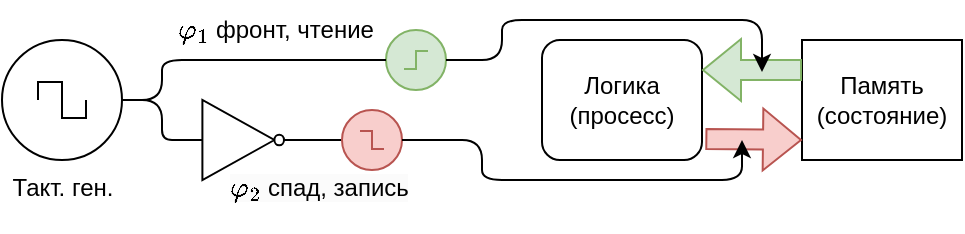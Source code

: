<mxfile version="21.2.8" type="device" pages="3">
  <diagram name="1 Tick" id="zvh1ClumfJUhQ_RyYi_K">
    <mxGraphModel dx="1430" dy="844" grid="1" gridSize="10" guides="1" tooltips="1" connect="1" arrows="1" fold="1" page="1" pageScale="1" pageWidth="826" pageHeight="1169" math="1" shadow="0">
      <root>
        <mxCell id="0" />
        <mxCell id="1" parent="0" />
        <mxCell id="bt58ZJd7bi6er9XFPNhq-24" style="edgeStyle=orthogonalEdgeStyle;rounded=0;orthogonalLoop=1;jettySize=auto;html=1;exitX=1;exitY=0.5;exitDx=0;exitDy=0;exitPerimeter=0;endArrow=none;endFill=0;" parent="1" source="bt58ZJd7bi6er9XFPNhq-17" target="bt58ZJd7bi6er9XFPNhq-22" edge="1">
          <mxGeometry relative="1" as="geometry" />
        </mxCell>
        <mxCell id="bt58ZJd7bi6er9XFPNhq-17" value="" style="verticalLabelPosition=bottom;shadow=0;dashed=0;align=center;html=1;verticalAlign=top;shape=mxgraph.electrical.logic_gates.inverter_2" parent="1" vertex="1">
          <mxGeometry x="200" y="80" width="60" height="40" as="geometry" />
        </mxCell>
        <mxCell id="bt58ZJd7bi6er9XFPNhq-23" style="edgeStyle=orthogonalEdgeStyle;rounded=1;orthogonalLoop=1;jettySize=auto;html=1;exitX=1;exitY=0.5;exitDx=0;exitDy=0;exitPerimeter=0;entryX=0;entryY=0.5;entryDx=0;entryDy=0;entryPerimeter=0;endArrow=none;endFill=0;" parent="1" source="bt58ZJd7bi6er9XFPNhq-20" target="bt58ZJd7bi6er9XFPNhq-17" edge="1">
          <mxGeometry relative="1" as="geometry">
            <Array as="points">
              <mxPoint x="190" y="80" />
              <mxPoint x="190" y="100" />
              <mxPoint x="200" y="100" />
            </Array>
          </mxGeometry>
        </mxCell>
        <mxCell id="bt58ZJd7bi6er9XFPNhq-20" value="Такт. ген." style="pointerEvents=1;verticalLabelPosition=bottom;shadow=0;dashed=0;align=center;html=1;verticalAlign=top;shape=mxgraph.electrical.signal_sources.source;aspect=fixed;points=[[0.5,0,0],[1,0.5,0],[0.5,1,0],[0,0.5,0]];elSignalType=square;" parent="1" vertex="1">
          <mxGeometry x="110" y="50" width="60" height="60" as="geometry" />
        </mxCell>
        <mxCell id="bt58ZJd7bi6er9XFPNhq-21" value="" style="pointerEvents=1;verticalLabelPosition=bottom;shadow=0;dashed=0;align=center;html=1;verticalAlign=top;shape=mxgraph.electrical.signal_sources.source;aspect=fixed;points=[[0.5,0,0],[1,0.5,0],[0.5,1,0],[0,0.5,0]];elSignalType=stepOn;fillColor=#d5e8d4;strokeColor=#82b366;" parent="1" vertex="1">
          <mxGeometry x="302" y="45" width="30" height="30" as="geometry" />
        </mxCell>
        <mxCell id="bt58ZJd7bi6er9XFPNhq-22" value="" style="pointerEvents=1;verticalLabelPosition=bottom;shadow=0;dashed=0;align=center;html=1;verticalAlign=top;shape=mxgraph.electrical.signal_sources.source;aspect=fixed;points=[[0.5,0,0],[1,0.5,0],[0.5,1,0],[0,0.5,0]];elSignalType=stepOff;fillColor=#f8cecc;strokeColor=#b85450;" parent="1" vertex="1">
          <mxGeometry x="280" y="85" width="30" height="30" as="geometry" />
        </mxCell>
        <mxCell id="bt58ZJd7bi6er9XFPNhq-25" style="edgeStyle=orthogonalEdgeStyle;rounded=1;orthogonalLoop=1;jettySize=auto;html=1;endArrow=none;endFill=0;entryX=0;entryY=0.5;entryDx=0;entryDy=0;entryPerimeter=0;exitX=1;exitY=0.5;exitDx=0;exitDy=0;exitPerimeter=0;" parent="1" source="bt58ZJd7bi6er9XFPNhq-20" target="bt58ZJd7bi6er9XFPNhq-21" edge="1">
          <mxGeometry relative="1" as="geometry">
            <mxPoint x="180" y="30" as="sourcePoint" />
            <mxPoint x="330" y="110" as="targetPoint" />
            <Array as="points">
              <mxPoint x="190" y="80" />
              <mxPoint x="190" y="60" />
              <mxPoint x="300" y="60" />
            </Array>
          </mxGeometry>
        </mxCell>
        <mxCell id="iwIHgVPykzlz2s_K22On-1" value="Память&lt;br&gt;(состояние)" style="rounded=0;whiteSpace=wrap;html=1;" parent="1" vertex="1">
          <mxGeometry x="510" y="50" width="80" height="60" as="geometry" />
        </mxCell>
        <mxCell id="iwIHgVPykzlz2s_K22On-2" value="`\varphi_1` фронт, чтение" style="text;html=1;strokeColor=none;fillColor=none;align=center;verticalAlign=middle;whiteSpace=wrap;rounded=0;" parent="1" vertex="1">
          <mxGeometry x="192" y="30" width="110" height="30" as="geometry" />
        </mxCell>
        <mxCell id="iwIHgVPykzlz2s_K22On-3" value="&lt;span style=&quot;color: rgb(0, 0, 0); font-family: Helvetica; font-size: 12px; font-style: normal; font-variant-ligatures: normal; font-variant-caps: normal; font-weight: 400; letter-spacing: normal; orphans: 2; text-align: center; text-indent: 0px; text-transform: none; widows: 2; word-spacing: 0px; -webkit-text-stroke-width: 0px; background-color: rgb(251, 251, 251); text-decoration-thickness: initial; text-decoration-style: initial; text-decoration-color: initial; float: none; display: inline !important;&quot;&gt;`\varphi_2` спад, запись&lt;/span&gt;" style="text;whiteSpace=wrap;html=1;" parent="1" vertex="1">
          <mxGeometry x="222" y="110" width="110" height="20" as="geometry" />
        </mxCell>
        <mxCell id="iwIHgVPykzlz2s_K22On-4" value="Логика&lt;br&gt;(просесс)" style="rounded=1;whiteSpace=wrap;html=1;" parent="1" vertex="1">
          <mxGeometry x="380" y="50" width="80" height="60" as="geometry" />
        </mxCell>
        <mxCell id="iwIHgVPykzlz2s_K22On-5" value="" style="shape=flexArrow;endArrow=classic;html=1;rounded=0;exitX=0;exitY=0.25;exitDx=0;exitDy=0;entryX=1;entryY=0.25;entryDx=0;entryDy=0;fillColor=#d5e8d4;strokeColor=#82b366;" parent="1" source="iwIHgVPykzlz2s_K22On-1" target="iwIHgVPykzlz2s_K22On-4" edge="1">
          <mxGeometry width="50" height="50" relative="1" as="geometry">
            <mxPoint x="330" y="170" as="sourcePoint" />
            <mxPoint x="380" y="120" as="targetPoint" />
          </mxGeometry>
        </mxCell>
        <mxCell id="iwIHgVPykzlz2s_K22On-6" value="" style="shape=flexArrow;endArrow=classic;html=1;rounded=0;exitX=1.021;exitY=0.824;exitDx=0;exitDy=0;exitPerimeter=0;entryX=0;entryY=0.833;entryDx=0;entryDy=0;entryPerimeter=0;fillColor=#f8cecc;strokeColor=#b85450;" parent="1" source="iwIHgVPykzlz2s_K22On-4" target="iwIHgVPykzlz2s_K22On-1" edge="1">
          <mxGeometry width="50" height="50" relative="1" as="geometry">
            <mxPoint x="330" y="170" as="sourcePoint" />
            <mxPoint x="380" y="120" as="targetPoint" />
          </mxGeometry>
        </mxCell>
        <mxCell id="iwIHgVPykzlz2s_K22On-8" style="edgeStyle=orthogonalEdgeStyle;rounded=1;orthogonalLoop=1;jettySize=auto;html=1;" parent="1" source="bt58ZJd7bi6er9XFPNhq-22" edge="1">
          <mxGeometry relative="1" as="geometry">
            <mxPoint x="480" y="100" as="targetPoint" />
            <Array as="points">
              <mxPoint x="350" y="100" />
              <mxPoint x="350" y="120" />
              <mxPoint x="480" y="120" />
            </Array>
          </mxGeometry>
        </mxCell>
        <mxCell id="iwIHgVPykzlz2s_K22On-7" style="edgeStyle=orthogonalEdgeStyle;rounded=1;orthogonalLoop=1;jettySize=auto;html=1;exitX=1;exitY=0.5;exitDx=0;exitDy=0;exitPerimeter=0;" parent="1" source="bt58ZJd7bi6er9XFPNhq-21" edge="1">
          <mxGeometry relative="1" as="geometry">
            <mxPoint x="490" y="66" as="targetPoint" />
            <Array as="points">
              <mxPoint x="360" y="60" />
              <mxPoint x="360" y="40" />
              <mxPoint x="490" y="40" />
            </Array>
          </mxGeometry>
        </mxCell>
      </root>
    </mxGraphModel>
  </diagram>
  <diagram name="1 Tick Cycle CPU" id="F5f5Ti8R0j29oytXDM0X">
    <mxGraphModel dx="1333" dy="844" grid="1" gridSize="10" guides="1" tooltips="1" connect="1" arrows="1" fold="1" page="1" pageScale="1" pageWidth="826" pageHeight="1169" math="1" shadow="0">
      <root>
        <mxCell id="lsG5hgqnDB9UViKPinTX-0" />
        <mxCell id="lsG5hgqnDB9UViKPinTX-1" parent="lsG5hgqnDB9UViKPinTX-0" />
        <mxCell id="lsG5hgqnDB9UViKPinTX-2" value="Логика" style="rounded=1;whiteSpace=wrap;html=1;fillColor=#f5f5f5;strokeColor=#666666;fontColor=#333333;" vertex="1" parent="lsG5hgqnDB9UViKPinTX-1">
          <mxGeometry x="230" y="40" width="160" height="70" as="geometry" />
        </mxCell>
        <mxCell id="lsG5hgqnDB9UViKPinTX-3" value="Память&lt;br&gt;кода" style="rounded=0;whiteSpace=wrap;html=1;" vertex="1" parent="lsG5hgqnDB9UViKPinTX-1">
          <mxGeometry x="80" y="40" width="120" height="60" as="geometry" />
        </mxCell>
        <mxCell id="lsG5hgqnDB9UViKPinTX-4" value="Регистры" style="rounded=0;whiteSpace=wrap;html=1;fillColor=#f5f5f5;strokeColor=#666666;fontColor=#333333;" vertex="1" parent="lsG5hgqnDB9UViKPinTX-1">
          <mxGeometry x="230" y="140" width="160" height="60" as="geometry" />
        </mxCell>
        <mxCell id="lsG5hgqnDB9UViKPinTX-5" value="Память&lt;br&gt;данных" style="rounded=0;whiteSpace=wrap;html=1;" vertex="1" parent="lsG5hgqnDB9UViKPinTX-1">
          <mxGeometry x="430" y="40" width="120" height="80" as="geometry" />
        </mxCell>
        <mxCell id="lsG5hgqnDB9UViKPinTX-13" value="" style="edgeStyle=orthogonalEdgeStyle;rounded=1;orthogonalLoop=1;jettySize=auto;html=1;" edge="1" parent="lsG5hgqnDB9UViKPinTX-1" source="lsG5hgqnDB9UViKPinTX-15" target="lsG5hgqnDB9UViKPinTX-3">
          <mxGeometry relative="1" as="geometry" />
        </mxCell>
        <mxCell id="lsG5hgqnDB9UViKPinTX-14" value="" style="edgeStyle=orthogonalEdgeStyle;rounded=0;orthogonalLoop=1;jettySize=auto;html=1;" edge="1" parent="lsG5hgqnDB9UViKPinTX-1" source="lsG5hgqnDB9UViKPinTX-15" target="lsG5hgqnDB9UViKPinTX-4">
          <mxGeometry relative="1" as="geometry" />
        </mxCell>
        <mxCell id="lsG5hgqnDB9UViKPinTX-15" value="" style="pointerEvents=1;verticalLabelPosition=bottom;shadow=0;dashed=0;align=center;html=1;verticalAlign=top;shape=mxgraph.electrical.signal_sources.source;aspect=fixed;points=[[0.5,0,0],[1,0.5,0],[0.5,1,0],[0,0.5,0]];elSignalType=stepOn;fillColor=#d5e8d4;strokeColor=#82b366;" vertex="1" parent="lsG5hgqnDB9UViKPinTX-1">
          <mxGeometry x="110" y="140" width="60" height="60" as="geometry" />
        </mxCell>
        <mxCell id="lsG5hgqnDB9UViKPinTX-16" value="" style="edgeStyle=orthogonalEdgeStyle;rounded=1;orthogonalLoop=1;jettySize=auto;html=1;entryX=0.25;entryY=1;entryDx=0;entryDy=0;" edge="1" parent="lsG5hgqnDB9UViKPinTX-1" source="lsG5hgqnDB9UViKPinTX-18" target="lsG5hgqnDB9UViKPinTX-5">
          <mxGeometry relative="1" as="geometry" />
        </mxCell>
        <mxCell id="lsG5hgqnDB9UViKPinTX-17" value="" style="edgeStyle=orthogonalEdgeStyle;rounded=0;orthogonalLoop=1;jettySize=auto;html=1;" edge="1" parent="lsG5hgqnDB9UViKPinTX-1" source="lsG5hgqnDB9UViKPinTX-18" target="lsG5hgqnDB9UViKPinTX-4">
          <mxGeometry relative="1" as="geometry" />
        </mxCell>
        <mxCell id="lsG5hgqnDB9UViKPinTX-18" value="" style="pointerEvents=1;verticalLabelPosition=bottom;shadow=0;dashed=0;align=center;html=1;verticalAlign=top;shape=mxgraph.electrical.signal_sources.source;aspect=fixed;points=[[0.5,0,0],[1,0.5,0],[0.5,1,0],[0,0.5,0]];elSignalType=stepOff;fillColor=#f8cecc;strokeColor=#b85450;" vertex="1" parent="lsG5hgqnDB9UViKPinTX-1">
          <mxGeometry x="430" y="140" width="60" height="60" as="geometry" />
        </mxCell>
        <mxCell id="lsG5hgqnDB9UViKPinTX-19" value="" style="shape=flexArrow;endArrow=classic;html=1;rounded=0;exitX=1;exitY=0.25;exitDx=0;exitDy=0;fillColor=#d5e8d4;strokeColor=#82b366;entryX=-0.001;entryY=0.21;entryDx=0;entryDy=0;entryPerimeter=0;" edge="1" parent="lsG5hgqnDB9UViKPinTX-1" source="lsG5hgqnDB9UViKPinTX-3" target="lsG5hgqnDB9UViKPinTX-2">
          <mxGeometry width="50" height="50" relative="1" as="geometry">
            <mxPoint x="320" y="150" as="sourcePoint" />
            <mxPoint x="370" y="100" as="targetPoint" />
          </mxGeometry>
        </mxCell>
        <mxCell id="lsG5hgqnDB9UViKPinTX-20" value="" style="shape=flexArrow;endArrow=classic;html=1;rounded=0;fillColor=#d5e8d4;strokeColor=#82b366;exitX=0.25;exitY=0;exitDx=0;exitDy=0;entryX=0.25;entryY=1;entryDx=0;entryDy=0;" edge="1" parent="lsG5hgqnDB9UViKPinTX-1">
          <mxGeometry width="50" height="50" relative="1" as="geometry">
            <mxPoint x="293" y="140" as="sourcePoint" />
            <mxPoint x="293" y="100" as="targetPoint" />
            <Array as="points">
              <mxPoint x="293" y="130" />
            </Array>
          </mxGeometry>
        </mxCell>
        <mxCell id="lsG5hgqnDB9UViKPinTX-21" value="" style="shape=flexArrow;endArrow=classic;html=1;rounded=0;fillColor=#d5e8d4;strokeColor=#82b366;entryX=1;entryY=0.25;entryDx=0;entryDy=0;exitX=-0.01;exitY=0.189;exitDx=0;exitDy=0;exitPerimeter=0;" edge="1" parent="lsG5hgqnDB9UViKPinTX-1">
          <mxGeometry width="50" height="50" relative="1" as="geometry">
            <mxPoint x="429.8" y="46.12" as="sourcePoint" />
            <mxPoint x="391" y="46.5" as="targetPoint" />
          </mxGeometry>
        </mxCell>
        <mxCell id="lsG5hgqnDB9UViKPinTX-22" value="" style="shape=flexArrow;endArrow=classic;html=1;rounded=0;fillColor=#f8cecc;strokeColor=#b85450;exitX=0.75;exitY=1;exitDx=0;exitDy=0;entryX=0.75;entryY=0;entryDx=0;entryDy=0;" edge="1" parent="lsG5hgqnDB9UViKPinTX-1">
          <mxGeometry width="50" height="50" relative="1" as="geometry">
            <mxPoint x="327" y="100" as="sourcePoint" />
            <mxPoint x="327" y="140" as="targetPoint" />
          </mxGeometry>
        </mxCell>
        <mxCell id="lsG5hgqnDB9UViKPinTX-23" value="" style="shape=flexArrow;endArrow=classic;html=1;rounded=0;fillColor=#f8cecc;strokeColor=#b85450;exitX=0.996;exitY=0.57;exitDx=0;exitDy=0;entryX=0;entryY=0.5;entryDx=0;entryDy=0;exitPerimeter=0;" edge="1" parent="lsG5hgqnDB9UViKPinTX-1">
          <mxGeometry width="50" height="50" relative="1" as="geometry">
            <mxPoint x="389.36" y="68.9" as="sourcePoint" />
            <mxPoint x="430" y="69" as="targetPoint" />
          </mxGeometry>
        </mxCell>
        <mxCell id="lsG5hgqnDB9UViKPinTX-24" value="" style="edgeStyle=orthogonalEdgeStyle;rounded=1;orthogonalLoop=1;jettySize=auto;html=1;exitX=0.5;exitY=1;exitDx=0;exitDy=0;exitPerimeter=0;entryX=0.75;entryY=1;entryDx=0;entryDy=0;" edge="1" parent="lsG5hgqnDB9UViKPinTX-1" source="lsG5hgqnDB9UViKPinTX-15" target="lsG5hgqnDB9UViKPinTX-5">
          <mxGeometry relative="1" as="geometry">
            <mxPoint x="180" y="180" as="sourcePoint" />
            <mxPoint x="490" y="110" as="targetPoint" />
            <Array as="points">
              <mxPoint x="140" y="210" />
              <mxPoint x="520" y="210" />
            </Array>
          </mxGeometry>
        </mxCell>
        <mxCell id="lsG5hgqnDB9UViKPinTX-25" value="" style="shape=flexArrow;endArrow=classic;html=1;rounded=0;exitX=0.125;exitY=0;exitDx=0;exitDy=0;exitPerimeter=0;fillColor=#d5e8d4;strokeColor=#82b366;entryX=0.994;entryY=0.871;entryDx=0;entryDy=0;entryPerimeter=0;" edge="1" parent="lsG5hgqnDB9UViKPinTX-1">
          <mxGeometry width="50" height="50" relative="1" as="geometry">
            <mxPoint x="250" y="149" as="sourcePoint" />
            <mxPoint x="199.28" y="95.26" as="targetPoint" />
            <Array as="points">
              <mxPoint x="250" y="95" />
            </Array>
          </mxGeometry>
        </mxCell>
        <mxCell id="lsG5hgqnDB9UViKPinTX-26" value="Адрес&lt;br&gt;команды" style="edgeLabel;html=1;align=center;verticalAlign=middle;resizable=0;points=[];fillOpacity=0;" vertex="1" connectable="0" parent="lsG5hgqnDB9UViKPinTX-25">
          <mxGeometry x="-0.472" y="7" relative="1" as="geometry">
            <mxPoint x="-28" y="2" as="offset" />
          </mxGeometry>
        </mxCell>
        <mxCell id="lsG5hgqnDB9UViKPinTX-27" value="" style="shape=flexArrow;endArrow=classic;html=1;rounded=0;fillColor=#d5e8d4;strokeColor=#82b366;entryX=0;entryY=0.75;entryDx=0;entryDy=0;" edge="1" parent="lsG5hgqnDB9UViKPinTX-1" target="lsG5hgqnDB9UViKPinTX-5">
          <mxGeometry width="50" height="50" relative="1" as="geometry">
            <mxPoint x="370" y="150" as="sourcePoint" />
            <mxPoint x="430" y="110" as="targetPoint" />
            <Array as="points">
              <mxPoint x="370" y="100" />
            </Array>
          </mxGeometry>
        </mxCell>
        <mxCell id="lsG5hgqnDB9UViKPinTX-28" value="Адрес&lt;br&gt;данных" style="edgeLabel;html=1;align=center;verticalAlign=middle;resizable=0;points=[];fillOpacity=0;" vertex="1" connectable="0" parent="lsG5hgqnDB9UViKPinTX-27">
          <mxGeometry x="-0.472" y="7" relative="1" as="geometry">
            <mxPoint x="38" y="6" as="offset" />
          </mxGeometry>
        </mxCell>
      </root>
    </mxGraphModel>
  </diagram>
  <diagram name="N Tick Cycle CPU" id="P8cJqEmcrxTcqDTiLwB2">
    <mxGraphModel dx="986" dy="582" grid="1" gridSize="10" guides="1" tooltips="1" connect="1" arrows="1" fold="1" page="1" pageScale="1" pageWidth="826" pageHeight="1169" math="1" shadow="0">
      <root>
        <mxCell id="SqhAHllP9h4cFv_LCBJW-0" />
        <mxCell id="SqhAHllP9h4cFv_LCBJW-1" parent="SqhAHllP9h4cFv_LCBJW-0" />
        <mxCell id="SqhAHllP9h4cFv_LCBJW-3" value="Память (ОЗУ)" style="rounded=0;whiteSpace=wrap;html=1;" parent="SqhAHllP9h4cFv_LCBJW-1" vertex="1">
          <mxGeometry x="280" y="210" width="160" height="60" as="geometry" />
        </mxCell>
        <mxCell id="SqhAHllP9h4cFv_LCBJW-4" value="Регистры,&lt;br&gt;досутпные программе" style="rounded=0;whiteSpace=wrap;html=1;fillColor=#f5f5f5;strokeColor=#666666;fontColor=#333333;" parent="SqhAHllP9h4cFv_LCBJW-1" vertex="1">
          <mxGeometry x="280" y="140" width="160" height="60" as="geometry" />
        </mxCell>
        <mxCell id="qUWsmXjBifcuY6idQ21d-1" value="" style="pointerEvents=1;verticalLabelPosition=bottom;shadow=0;dashed=0;align=center;html=1;verticalAlign=top;shape=mxgraph.electrical.signal_sources.source;aspect=fixed;points=[[0.5,0,0],[1,0.5,0],[0.5,1,0],[0,0.5,0]];elSignalType=square;fillColor=#d5e8d4;strokeColor=#82b366;" parent="SqhAHllP9h4cFv_LCBJW-1" vertex="1">
          <mxGeometry x="20" y="30" width="40" height="40" as="geometry" />
        </mxCell>
        <mxCell id="qUWsmXjBifcuY6idQ21d-2" value="" style="pointerEvents=1;verticalLabelPosition=bottom;shadow=0;dashed=0;align=center;html=1;verticalAlign=top;shape=mxgraph.electrical.signal_sources.source;aspect=fixed;points=[[0.5,0,0],[1,0.5,0],[0.5,1,0],[0,0.5,0]];elSignalType=square;fillColor=#dae8fc;strokeColor=#6c8ebf;" parent="SqhAHllP9h4cFv_LCBJW-1" vertex="1">
          <mxGeometry x="20" y="110" width="40" height="40" as="geometry" />
        </mxCell>
        <mxCell id="WMXLUA_0x5yA3NWt_1YX-0" value="" style="pointerEvents=1;verticalLabelPosition=bottom;shadow=0;dashed=0;align=center;html=1;verticalAlign=top;shape=mxgraph.electrical.signal_sources.source;aspect=fixed;points=[[0.5,0,0],[1,0.5,0],[0.5,1,0],[0,0.5,0]];elSignalType=square;fillColor=#f8cecc;strokeColor=#b85450;" parent="SqhAHllP9h4cFv_LCBJW-1" vertex="1">
          <mxGeometry x="20" y="200" width="40" height="40" as="geometry" />
        </mxCell>
        <mxCell id="7nuwE5riS8qfld_jY0tI-0" value="Чтение команд" style="rounded=1;whiteSpace=wrap;html=1;fillColor=#d5e8d4;strokeColor=#82b366;" parent="SqhAHllP9h4cFv_LCBJW-1" vertex="1">
          <mxGeometry x="160" y="70" width="100" height="40" as="geometry" />
        </mxCell>
        <mxCell id="7nuwE5riS8qfld_jY0tI-1" value="" style="endArrow=classic;html=1;rounded=1;fillColor=#d5e8d4;strokeColor=#82b366;strokeWidth=5;opacity=50;exitX=0;exitY=0.5;exitDx=0;exitDy=0;entryX=0.25;entryY=1;entryDx=0;entryDy=0;edgeStyle=orthogonalEdgeStyle;" parent="SqhAHllP9h4cFv_LCBJW-1" source="SqhAHllP9h4cFv_LCBJW-3" target="7nuwE5riS8qfld_jY0tI-0" edge="1">
          <mxGeometry width="50" height="50" relative="1" as="geometry">
            <mxPoint x="120" y="150" as="sourcePoint" />
            <mxPoint x="170" y="100" as="targetPoint" />
            <Array as="points">
              <mxPoint x="185" y="240" />
            </Array>
          </mxGeometry>
        </mxCell>
        <mxCell id="3J6eCkPjUt3saBESe2IX-0" value="" style="endArrow=classic;html=1;rounded=1;fillColor=#d5e8d4;strokeColor=#82b366;strokeWidth=5;opacity=50;exitX=0;exitY=0.5;exitDx=0;exitDy=0;entryX=0.75;entryY=1;entryDx=0;entryDy=0;edgeStyle=orthogonalEdgeStyle;" parent="SqhAHllP9h4cFv_LCBJW-1" source="SqhAHllP9h4cFv_LCBJW-4" target="7nuwE5riS8qfld_jY0tI-0" edge="1">
          <mxGeometry width="50" height="50" relative="1" as="geometry">
            <mxPoint x="140" y="160" as="sourcePoint" />
            <mxPoint x="210" y="110" as="targetPoint" />
            <Array as="points">
              <mxPoint x="235" y="170" />
            </Array>
          </mxGeometry>
        </mxCell>
        <mxCell id="3J6eCkPjUt3saBESe2IX-2" value="Команда&lt;br&gt;(служ. рег.)" style="rounded=0;whiteSpace=wrap;html=1;fillColor=#f5f5f5;fontColor=#333333;strokeColor=#666666;" parent="SqhAHllP9h4cFv_LCBJW-1" vertex="1">
          <mxGeometry x="220" y="20" width="80" height="40" as="geometry" />
        </mxCell>
        <mxCell id="3J6eCkPjUt3saBESe2IX-3" value="" style="endArrow=classic;html=1;rounded=1;fillColor=#d5e8d4;strokeColor=#82b366;strokeWidth=5;opacity=50;exitX=0.25;exitY=0;exitDx=0;exitDy=0;entryX=0;entryY=0.5;entryDx=0;entryDy=0;edgeStyle=orthogonalEdgeStyle;" parent="SqhAHllP9h4cFv_LCBJW-1" source="7nuwE5riS8qfld_jY0tI-0" target="3J6eCkPjUt3saBESe2IX-2" edge="1">
          <mxGeometry width="50" height="50" relative="1" as="geometry">
            <mxPoint x="140" y="190" as="sourcePoint" />
            <mxPoint x="170" y="110" as="targetPoint" />
          </mxGeometry>
        </mxCell>
        <mxCell id="3J6eCkPjUt3saBESe2IX-5" value="Исполение" style="rounded=1;whiteSpace=wrap;html=1;fillColor=#dae8fc;strokeColor=#6c8ebf;" parent="SqhAHllP9h4cFv_LCBJW-1" vertex="1">
          <mxGeometry x="310" y="70" width="100" height="40" as="geometry" />
        </mxCell>
        <mxCell id="3J6eCkPjUt3saBESe2IX-6" value="" style="endArrow=classic;html=1;rounded=1;fillColor=#dae8fc;strokeColor=#6c8ebf;strokeWidth=5;opacity=50;exitX=1;exitY=0.5;exitDx=0;exitDy=0;edgeStyle=orthogonalEdgeStyle;" parent="SqhAHllP9h4cFv_LCBJW-1" source="3J6eCkPjUt3saBESe2IX-2" edge="1">
          <mxGeometry width="50" height="50" relative="1" as="geometry">
            <mxPoint x="220" y="80" as="sourcePoint" />
            <mxPoint x="330" y="70" as="targetPoint" />
          </mxGeometry>
        </mxCell>
        <mxCell id="3J6eCkPjUt3saBESe2IX-7" value="" style="endArrow=classic;html=1;rounded=1;fillColor=#dae8fc;strokeColor=#6c8ebf;strokeWidth=5;opacity=50;edgeStyle=orthogonalEdgeStyle;" parent="SqhAHllP9h4cFv_LCBJW-1" source="SqhAHllP9h4cFv_LCBJW-4" target="3J6eCkPjUt3saBESe2IX-5" edge="1">
          <mxGeometry width="50" height="50" relative="1" as="geometry">
            <mxPoint x="290" y="70" as="sourcePoint" />
            <mxPoint x="320" y="100" as="targetPoint" />
          </mxGeometry>
        </mxCell>
        <mxCell id="3J6eCkPjUt3saBESe2IX-8" value="Результат&lt;br&gt;(служ. рег.)" style="rounded=0;whiteSpace=wrap;html=1;fillColor=#f5f5f5;fontColor=#333333;strokeColor=#666666;" parent="SqhAHllP9h4cFv_LCBJW-1" vertex="1">
          <mxGeometry x="423" y="20" width="80" height="40" as="geometry" />
        </mxCell>
        <mxCell id="3J6eCkPjUt3saBESe2IX-9" value="" style="endArrow=classic;html=1;rounded=1;fillColor=#dae8fc;strokeColor=#6c8ebf;strokeWidth=5;opacity=50;edgeStyle=orthogonalEdgeStyle;entryX=0;entryY=0.5;entryDx=0;entryDy=0;exitX=0.75;exitY=0;exitDx=0;exitDy=0;" parent="SqhAHllP9h4cFv_LCBJW-1" source="3J6eCkPjUt3saBESe2IX-5" target="3J6eCkPjUt3saBESe2IX-8" edge="1">
          <mxGeometry width="50" height="50" relative="1" as="geometry">
            <mxPoint x="290" y="70" as="sourcePoint" />
            <mxPoint x="320" y="100" as="targetPoint" />
          </mxGeometry>
        </mxCell>
        <mxCell id="3J6eCkPjUt3saBESe2IX-10" value="Запись" style="rounded=1;whiteSpace=wrap;html=1;fillColor=#f8cecc;strokeColor=#b85450;" parent="SqhAHllP9h4cFv_LCBJW-1" vertex="1">
          <mxGeometry x="470" y="70" width="100" height="40" as="geometry" />
        </mxCell>
        <mxCell id="3J6eCkPjUt3saBESe2IX-11" value="" style="endArrow=classic;html=1;rounded=1;fillColor=#f8cecc;strokeColor=#b85450;strokeWidth=5;opacity=50;edgeStyle=orthogonalEdgeStyle;entryX=0.75;entryY=0;entryDx=0;entryDy=0;exitX=1;exitY=0.5;exitDx=0;exitDy=0;" parent="SqhAHllP9h4cFv_LCBJW-1" source="3J6eCkPjUt3saBESe2IX-8" target="3J6eCkPjUt3saBESe2IX-10" edge="1">
          <mxGeometry width="50" height="50" relative="1" as="geometry">
            <mxPoint x="370" y="80" as="sourcePoint" />
            <mxPoint x="410" y="50" as="targetPoint" />
          </mxGeometry>
        </mxCell>
        <mxCell id="3J6eCkPjUt3saBESe2IX-12" value="" style="endArrow=classic;html=1;rounded=1;fillColor=#f8cecc;strokeColor=#b85450;strokeWidth=5;opacity=50;edgeStyle=orthogonalEdgeStyle;entryX=1;entryY=0.5;entryDx=0;entryDy=0;exitX=0.25;exitY=1;exitDx=0;exitDy=0;" parent="SqhAHllP9h4cFv_LCBJW-1" source="3J6eCkPjUt3saBESe2IX-10" target="SqhAHllP9h4cFv_LCBJW-4" edge="1">
          <mxGeometry width="50" height="50" relative="1" as="geometry">
            <mxPoint x="450" y="70" as="sourcePoint" />
            <mxPoint x="480" y="100" as="targetPoint" />
          </mxGeometry>
        </mxCell>
        <mxCell id="3J6eCkPjUt3saBESe2IX-13" value="" style="endArrow=classic;html=1;rounded=1;fillColor=#f8cecc;strokeColor=#b85450;strokeWidth=5;opacity=50;edgeStyle=orthogonalEdgeStyle;entryX=1;entryY=0.5;entryDx=0;entryDy=0;exitX=0.75;exitY=1;exitDx=0;exitDy=0;" parent="SqhAHllP9h4cFv_LCBJW-1" source="3J6eCkPjUt3saBESe2IX-10" target="SqhAHllP9h4cFv_LCBJW-3" edge="1">
          <mxGeometry width="50" height="50" relative="1" as="geometry">
            <mxPoint x="505" y="120" as="sourcePoint" />
            <mxPoint x="450" y="180" as="targetPoint" />
          </mxGeometry>
        </mxCell>
        <mxCell id="SQhUiWRyqbf_cLJA0aEy-1" value="&lt;span style=&quot;color: rgb(0, 0, 0); font-family: Helvetica; font-size: 12px; font-style: normal; font-variant-ligatures: normal; font-variant-caps: normal; font-weight: 400; letter-spacing: normal; orphans: 2; text-align: center; text-indent: 0px; text-transform: none; widows: 2; word-spacing: 0px; -webkit-text-stroke-width: 0px; background-color: rgb(251, 251, 251); text-decoration-thickness: initial; text-decoration-style: initial; text-decoration-color: initial; float: none; display: inline !important;&quot;&gt;`\varphi_0`&lt;/span&gt;&lt;br style=&quot;border-color: var(--border-color); color: rgb(0, 0, 0); font-family: Helvetica; font-size: 12px; font-style: normal; font-variant-ligatures: normal; font-variant-caps: normal; font-weight: 400; letter-spacing: normal; orphans: 2; text-align: center; text-indent: 0px; text-transform: none; widows: 2; word-spacing: 0px; -webkit-text-stroke-width: 0px; background-color: rgb(251, 251, 251); text-decoration-thickness: initial; text-decoration-style: initial; text-decoration-color: initial;&quot;&gt;&lt;span style=&quot;color: rgb(0, 0, 0); font-family: Helvetica; font-size: 12px; font-style: normal; font-variant-ligatures: normal; font-variant-caps: normal; font-weight: 400; letter-spacing: normal; orphans: 2; text-align: center; text-indent: 0px; text-transform: none; widows: 2; word-spacing: 0px; -webkit-text-stroke-width: 0px; background-color: rgb(251, 251, 251); text-decoration-thickness: initial; text-decoration-style: initial; text-decoration-color: initial; float: none; display: inline !important;&quot;&gt;Чтение&lt;/span&gt;&lt;br style=&quot;border-color: var(--border-color); color: rgb(0, 0, 0); font-family: Helvetica; font-size: 12px; font-style: normal; font-variant-ligatures: normal; font-variant-caps: normal; font-weight: 400; letter-spacing: normal; orphans: 2; text-align: center; text-indent: 0px; text-transform: none; widows: 2; word-spacing: 0px; -webkit-text-stroke-width: 0px; background-color: rgb(251, 251, 251); text-decoration-thickness: initial; text-decoration-style: initial; text-decoration-color: initial;&quot;&gt;&lt;span style=&quot;color: rgb(0, 0, 0); font-family: Helvetica; font-size: 12px; font-style: normal; font-variant-ligatures: normal; font-variant-caps: normal; font-weight: 400; letter-spacing: normal; orphans: 2; text-align: center; text-indent: 0px; text-transform: none; widows: 2; word-spacing: 0px; -webkit-text-stroke-width: 0px; background-color: rgb(251, 251, 251); text-decoration-thickness: initial; text-decoration-style: initial; text-decoration-color: initial; float: none; display: inline !important;&quot;&gt;команды&lt;/span&gt;" style="text;whiteSpace=wrap;html=1;" vertex="1" parent="SqhAHllP9h4cFv_LCBJW-1">
          <mxGeometry x="70" y="20" width="60" height="50" as="geometry" />
        </mxCell>
        <mxCell id="SQhUiWRyqbf_cLJA0aEy-2" value="&lt;span style=&quot;color: rgb(0, 0, 0); font-family: Helvetica; font-size: 12px; font-style: normal; font-variant-ligatures: normal; font-variant-caps: normal; font-weight: 400; letter-spacing: normal; orphans: 2; text-align: center; text-indent: 0px; text-transform: none; widows: 2; word-spacing: 0px; -webkit-text-stroke-width: 0px; background-color: rgb(251, 251, 251); text-decoration-thickness: initial; text-decoration-style: initial; text-decoration-color: initial; float: none; display: inline !important;&quot;&gt;`\varphi_1`&lt;/span&gt;&lt;br style=&quot;border-color: var(--border-color); color: rgb(0, 0, 0); font-family: Helvetica; font-size: 12px; font-style: normal; font-variant-ligatures: normal; font-variant-caps: normal; font-weight: 400; letter-spacing: normal; orphans: 2; text-align: center; text-indent: 0px; text-transform: none; widows: 2; word-spacing: 0px; -webkit-text-stroke-width: 0px; background-color: rgb(251, 251, 251); text-decoration-thickness: initial; text-decoration-style: initial; text-decoration-color: initial;&quot;&gt;&lt;span style=&quot;color: rgb(0, 0, 0); font-family: Helvetica; font-size: 12px; font-style: normal; font-variant-ligatures: normal; font-variant-caps: normal; font-weight: 400; letter-spacing: normal; orphans: 2; text-align: center; text-indent: 0px; text-transform: none; widows: 2; word-spacing: 0px; -webkit-text-stroke-width: 0px; background-color: rgb(251, 251, 251); text-decoration-thickness: initial; text-decoration-style: initial; text-decoration-color: initial; float: none; display: inline !important;&quot;&gt;Исполн.&lt;/span&gt;&lt;br style=&quot;border-color: var(--border-color); color: rgb(0, 0, 0); font-family: Helvetica; font-size: 12px; font-style: normal; font-variant-ligatures: normal; font-variant-caps: normal; font-weight: 400; letter-spacing: normal; orphans: 2; text-align: center; text-indent: 0px; text-transform: none; widows: 2; word-spacing: 0px; -webkit-text-stroke-width: 0px; background-color: rgb(251, 251, 251); text-decoration-thickness: initial; text-decoration-style: initial; text-decoration-color: initial;&quot;&gt;&lt;span style=&quot;color: rgb(0, 0, 0); font-family: Helvetica; font-size: 12px; font-style: normal; font-variant-ligatures: normal; font-variant-caps: normal; font-weight: 400; letter-spacing: normal; orphans: 2; text-align: center; text-indent: 0px; text-transform: none; widows: 2; word-spacing: 0px; -webkit-text-stroke-width: 0px; background-color: rgb(251, 251, 251); text-decoration-thickness: initial; text-decoration-style: initial; text-decoration-color: initial; float: none; display: inline !important;&quot;&gt;команды&lt;/span&gt;&lt;br style=&quot;border-color: var(--border-color); color: rgb(0, 0, 0); font-family: Helvetica; font-size: 12px; font-style: normal; font-variant-ligatures: normal; font-variant-caps: normal; font-weight: 400; letter-spacing: normal; orphans: 2; text-align: center; text-indent: 0px; text-transform: none; widows: 2; word-spacing: 0px; -webkit-text-stroke-width: 0px; background-color: rgb(251, 251, 251); text-decoration-thickness: initial; text-decoration-style: initial; text-decoration-color: initial;&quot;&gt;&lt;span style=&quot;color: rgb(0, 0, 0); font-family: Helvetica; font-size: 12px; font-style: normal; font-variant-ligatures: normal; font-variant-caps: normal; font-weight: 400; letter-spacing: normal; orphans: 2; text-align: center; text-indent: 0px; text-transform: none; widows: 2; word-spacing: 0px; -webkit-text-stroke-width: 0px; background-color: rgb(251, 251, 251); text-decoration-thickness: initial; text-decoration-style: initial; text-decoration-color: initial; float: none; display: inline !important;&quot;&gt;и чтение&lt;/span&gt;&lt;br style=&quot;border-color: var(--border-color); color: rgb(0, 0, 0); font-family: Helvetica; font-size: 12px; font-style: normal; font-variant-ligatures: normal; font-variant-caps: normal; font-weight: 400; letter-spacing: normal; orphans: 2; text-align: center; text-indent: 0px; text-transform: none; widows: 2; word-spacing: 0px; -webkit-text-stroke-width: 0px; background-color: rgb(251, 251, 251); text-decoration-thickness: initial; text-decoration-style: initial; text-decoration-color: initial;&quot;&gt;&lt;span style=&quot;color: rgb(0, 0, 0); font-family: Helvetica; font-size: 12px; font-style: normal; font-variant-ligatures: normal; font-variant-caps: normal; font-weight: 400; letter-spacing: normal; orphans: 2; text-align: center; text-indent: 0px; text-transform: none; widows: 2; word-spacing: 0px; -webkit-text-stroke-width: 0px; background-color: rgb(251, 251, 251); text-decoration-thickness: initial; text-decoration-style: initial; text-decoration-color: initial; float: none; display: inline !important;&quot;&gt;данных&lt;/span&gt;" style="text;whiteSpace=wrap;html=1;" vertex="1" parent="SqhAHllP9h4cFv_LCBJW-1">
          <mxGeometry x="70" y="90" width="60" height="80" as="geometry" />
        </mxCell>
        <mxCell id="SQhUiWRyqbf_cLJA0aEy-3" value="&lt;span style=&quot;color: rgb(0, 0, 0); font-family: Helvetica; font-size: 12px; font-style: normal; font-variant-ligatures: normal; font-variant-caps: normal; font-weight: 400; letter-spacing: normal; orphans: 2; text-align: center; text-indent: 0px; text-transform: none; widows: 2; word-spacing: 0px; -webkit-text-stroke-width: 0px; background-color: rgb(251, 251, 251); text-decoration-thickness: initial; text-decoration-style: initial; text-decoration-color: initial; float: none; display: inline !important;&quot;&gt;`\varphi_2`&lt;/span&gt;&lt;br style=&quot;border-color: var(--border-color); color: rgb(0, 0, 0); font-family: Helvetica; font-size: 12px; font-style: normal; font-variant-ligatures: normal; font-variant-caps: normal; font-weight: 400; letter-spacing: normal; orphans: 2; text-align: center; text-indent: 0px; text-transform: none; widows: 2; word-spacing: 0px; -webkit-text-stroke-width: 0px; background-color: rgb(251, 251, 251); text-decoration-thickness: initial; text-decoration-style: initial; text-decoration-color: initial;&quot;&gt;&lt;span style=&quot;color: rgb(0, 0, 0); font-family: Helvetica; font-size: 12px; font-style: normal; font-variant-ligatures: normal; font-variant-caps: normal; font-weight: 400; letter-spacing: normal; orphans: 2; text-align: center; text-indent: 0px; text-transform: none; widows: 2; word-spacing: 0px; -webkit-text-stroke-width: 0px; background-color: rgb(251, 251, 251); text-decoration-thickness: initial; text-decoration-style: initial; text-decoration-color: initial; float: none; display: inline !important;&quot;&gt;Запись&lt;/span&gt;&lt;br style=&quot;border-color: var(--border-color); color: rgb(0, 0, 0); font-family: Helvetica; font-size: 12px; font-style: normal; font-variant-ligatures: normal; font-variant-caps: normal; font-weight: 400; letter-spacing: normal; orphans: 2; text-align: center; text-indent: 0px; text-transform: none; widows: 2; word-spacing: 0px; -webkit-text-stroke-width: 0px; background-color: rgb(251, 251, 251); text-decoration-thickness: initial; text-decoration-style: initial; text-decoration-color: initial;&quot;&gt;&lt;span style=&quot;color: rgb(0, 0, 0); font-family: Helvetica; font-size: 12px; font-style: normal; font-variant-ligatures: normal; font-variant-caps: normal; font-weight: 400; letter-spacing: normal; orphans: 2; text-align: center; text-indent: 0px; text-transform: none; widows: 2; word-spacing: 0px; -webkit-text-stroke-width: 0px; background-color: rgb(251, 251, 251); text-decoration-thickness: initial; text-decoration-style: initial; text-decoration-color: initial; float: none; display: inline !important;&quot;&gt;результата&lt;/span&gt;" style="text;whiteSpace=wrap;html=1;" vertex="1" parent="SqhAHllP9h4cFv_LCBJW-1">
          <mxGeometry x="70" y="190" width="70" height="55" as="geometry" />
        </mxCell>
      </root>
    </mxGraphModel>
  </diagram>
</mxfile>
